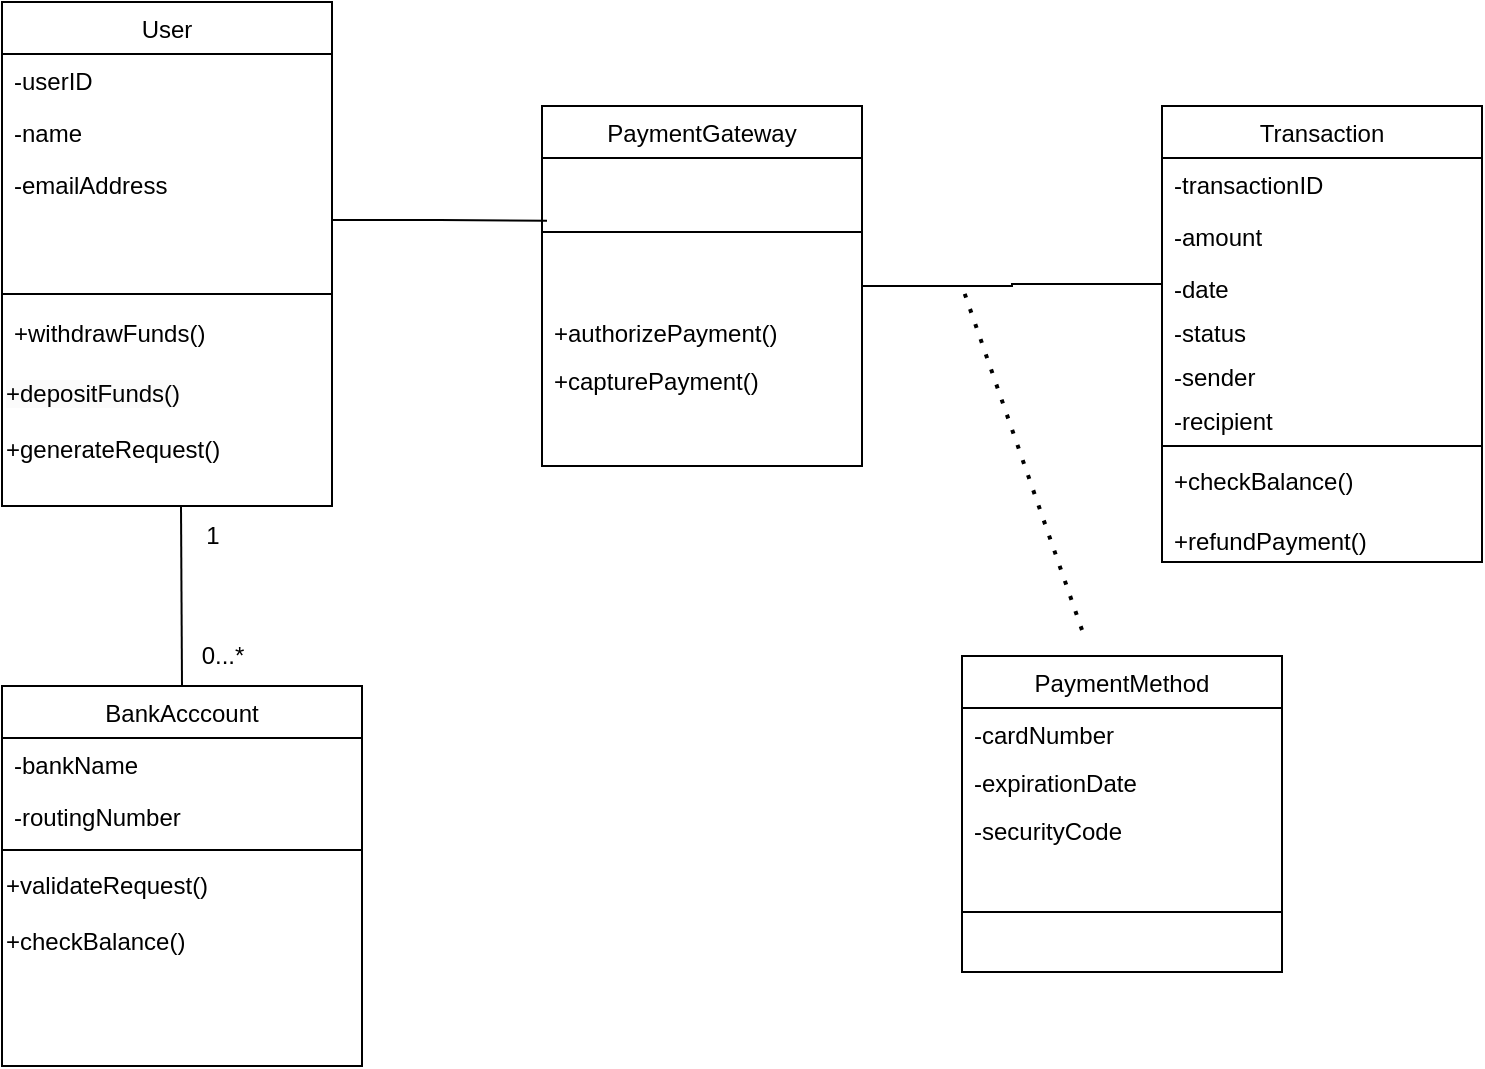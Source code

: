 <mxfile version="24.0.7" type="github">
  <diagram id="C5RBs43oDa-KdzZeNtuy" name="Page-1">
    <mxGraphModel dx="563" dy="1519" grid="1" gridSize="10" guides="1" tooltips="1" connect="1" arrows="1" fold="1" page="1" pageScale="1" pageWidth="827" pageHeight="1169" math="0" shadow="0">
      <root>
        <mxCell id="WIyWlLk6GJQsqaUBKTNV-0" />
        <mxCell id="WIyWlLk6GJQsqaUBKTNV-1" parent="WIyWlLk6GJQsqaUBKTNV-0" />
        <mxCell id="zkfFHV4jXpPFQw0GAbJ--0" value="User" style="swimlane;fontStyle=0;align=center;verticalAlign=top;childLayout=stackLayout;horizontal=1;startSize=26;horizontalStack=0;resizeParent=1;resizeLast=0;collapsible=1;marginBottom=0;rounded=0;shadow=0;strokeWidth=1;" parent="WIyWlLk6GJQsqaUBKTNV-1" vertex="1">
          <mxGeometry x="80" y="-2" width="165" height="252" as="geometry">
            <mxRectangle x="230" y="140" width="160" height="26" as="alternateBounds" />
          </mxGeometry>
        </mxCell>
        <mxCell id="zkfFHV4jXpPFQw0GAbJ--1" value="-userID" style="text;align=left;verticalAlign=top;spacingLeft=4;spacingRight=4;overflow=hidden;rotatable=0;points=[[0,0.5],[1,0.5]];portConstraint=eastwest;" parent="zkfFHV4jXpPFQw0GAbJ--0" vertex="1">
          <mxGeometry y="26" width="165" height="26" as="geometry" />
        </mxCell>
        <mxCell id="zkfFHV4jXpPFQw0GAbJ--2" value="-name" style="text;align=left;verticalAlign=top;spacingLeft=4;spacingRight=4;overflow=hidden;rotatable=0;points=[[0,0.5],[1,0.5]];portConstraint=eastwest;rounded=0;shadow=0;html=0;" parent="zkfFHV4jXpPFQw0GAbJ--0" vertex="1">
          <mxGeometry y="52" width="165" height="26" as="geometry" />
        </mxCell>
        <mxCell id="laDv-fftoTVkRdgmOU4j-78" style="edgeStyle=orthogonalEdgeStyle;rounded=0;orthogonalLoop=1;jettySize=auto;html=1;exitX=1;exitY=0.5;exitDx=0;exitDy=0;endArrow=none;endFill=0;" parent="zkfFHV4jXpPFQw0GAbJ--0" source="zkfFHV4jXpPFQw0GAbJ--3" edge="1">
          <mxGeometry relative="1" as="geometry">
            <mxPoint x="272.5" y="109.429" as="targetPoint" />
          </mxGeometry>
        </mxCell>
        <mxCell id="zkfFHV4jXpPFQw0GAbJ--3" value="-emailAddress&#xa;" style="text;align=left;verticalAlign=top;spacingLeft=4;spacingRight=4;overflow=hidden;rotatable=0;points=[[0,0.5],[1,0.5]];portConstraint=eastwest;rounded=0;shadow=0;html=0;" parent="zkfFHV4jXpPFQw0GAbJ--0" vertex="1">
          <mxGeometry y="78" width="165" height="62" as="geometry" />
        </mxCell>
        <mxCell id="zkfFHV4jXpPFQw0GAbJ--4" value="" style="line;html=1;strokeWidth=1;align=left;verticalAlign=middle;spacingTop=-1;spacingLeft=3;spacingRight=3;rotatable=0;labelPosition=right;points=[];portConstraint=eastwest;" parent="zkfFHV4jXpPFQw0GAbJ--0" vertex="1">
          <mxGeometry y="140" width="165" height="12" as="geometry" />
        </mxCell>
        <mxCell id="laDv-fftoTVkRdgmOU4j-74" value="+withdrawFunds()" style="text;align=left;verticalAlign=top;spacingLeft=4;spacingRight=4;overflow=hidden;rotatable=0;points=[[0,0.5],[1,0.5]];portConstraint=eastwest;" parent="zkfFHV4jXpPFQw0GAbJ--0" vertex="1">
          <mxGeometry y="152" width="165" height="30" as="geometry" />
        </mxCell>
        <mxCell id="laDv-fftoTVkRdgmOU4j-72" value="&lt;span style=&quot;color: rgb(0, 0, 0); font-family: Helvetica; font-size: 12px; font-style: normal; font-variant-ligatures: normal; font-variant-caps: normal; font-weight: 400; letter-spacing: normal; orphans: 2; text-align: left; text-indent: 0px; text-transform: none; widows: 2; word-spacing: 0px; -webkit-text-stroke-width: 0px; white-space: nowrap; background-color: rgb(251, 251, 251); text-decoration-thickness: initial; text-decoration-style: initial; text-decoration-color: initial; display: inline !important; float: none;&quot;&gt;+depositFunds()&lt;/span&gt;" style="text;whiteSpace=wrap;html=1;" parent="zkfFHV4jXpPFQw0GAbJ--0" vertex="1">
          <mxGeometry y="182" width="165" height="28" as="geometry" />
        </mxCell>
        <mxCell id="yTBWM126ibk34fPm-R7g-1" value="&lt;span style=&quot;text-wrap: nowrap;&quot;&gt;+generateRequest()&lt;/span&gt;" style="text;whiteSpace=wrap;html=1;" parent="zkfFHV4jXpPFQw0GAbJ--0" vertex="1">
          <mxGeometry y="210" width="165" height="28" as="geometry" />
        </mxCell>
        <mxCell id="zkfFHV4jXpPFQw0GAbJ--6" value="BankAcccount" style="swimlane;fontStyle=0;align=center;verticalAlign=top;childLayout=stackLayout;horizontal=1;startSize=26;horizontalStack=0;resizeParent=1;resizeLast=0;collapsible=1;marginBottom=0;rounded=0;shadow=0;strokeWidth=1;" parent="WIyWlLk6GJQsqaUBKTNV-1" vertex="1">
          <mxGeometry x="80" y="340" width="180" height="190" as="geometry">
            <mxRectangle x="130" y="380" width="160" height="26" as="alternateBounds" />
          </mxGeometry>
        </mxCell>
        <mxCell id="zkfFHV4jXpPFQw0GAbJ--7" value="-bankName" style="text;align=left;verticalAlign=top;spacingLeft=4;spacingRight=4;overflow=hidden;rotatable=0;points=[[0,0.5],[1,0.5]];portConstraint=eastwest;" parent="zkfFHV4jXpPFQw0GAbJ--6" vertex="1">
          <mxGeometry y="26" width="180" height="26" as="geometry" />
        </mxCell>
        <mxCell id="zkfFHV4jXpPFQw0GAbJ--8" value="-routingNumber" style="text;align=left;verticalAlign=top;spacingLeft=4;spacingRight=4;overflow=hidden;rotatable=0;points=[[0,0.5],[1,0.5]];portConstraint=eastwest;rounded=0;shadow=0;html=0;" parent="zkfFHV4jXpPFQw0GAbJ--6" vertex="1">
          <mxGeometry y="52" width="180" height="26" as="geometry" />
        </mxCell>
        <mxCell id="zkfFHV4jXpPFQw0GAbJ--9" value="" style="line;html=1;strokeWidth=1;align=left;verticalAlign=middle;spacingTop=-1;spacingLeft=3;spacingRight=3;rotatable=0;labelPosition=right;points=[];portConstraint=eastwest;" parent="zkfFHV4jXpPFQw0GAbJ--6" vertex="1">
          <mxGeometry y="78" width="180" height="8" as="geometry" />
        </mxCell>
        <mxCell id="yTBWM126ibk34fPm-R7g-2" value="&lt;span style=&quot;text-wrap: nowrap;&quot;&gt;+validateRequest()&lt;/span&gt;" style="text;whiteSpace=wrap;html=1;" parent="zkfFHV4jXpPFQw0GAbJ--6" vertex="1">
          <mxGeometry y="86" width="180" height="28" as="geometry" />
        </mxCell>
        <mxCell id="yTBWM126ibk34fPm-R7g-4" value="&lt;span style=&quot;text-wrap: nowrap;&quot;&gt;+checkBalance()&lt;/span&gt;" style="text;whiteSpace=wrap;html=1;" parent="zkfFHV4jXpPFQw0GAbJ--6" vertex="1">
          <mxGeometry y="114" width="180" height="28" as="geometry" />
        </mxCell>
        <mxCell id="laDv-fftoTVkRdgmOU4j-6" value="Transaction" style="swimlane;fontStyle=0;align=center;verticalAlign=top;childLayout=stackLayout;horizontal=1;startSize=26;horizontalStack=0;resizeParent=1;resizeLast=0;collapsible=1;marginBottom=0;rounded=0;shadow=0;strokeWidth=1;" parent="WIyWlLk6GJQsqaUBKTNV-1" vertex="1">
          <mxGeometry x="660" y="50" width="160" height="228" as="geometry">
            <mxRectangle x="230" y="140" width="160" height="26" as="alternateBounds" />
          </mxGeometry>
        </mxCell>
        <mxCell id="laDv-fftoTVkRdgmOU4j-7" value="-transactionID" style="text;align=left;verticalAlign=top;spacingLeft=4;spacingRight=4;overflow=hidden;rotatable=0;points=[[0,0.5],[1,0.5]];portConstraint=eastwest;" parent="laDv-fftoTVkRdgmOU4j-6" vertex="1">
          <mxGeometry y="26" width="160" height="26" as="geometry" />
        </mxCell>
        <mxCell id="laDv-fftoTVkRdgmOU4j-8" value="-amount" style="text;align=left;verticalAlign=top;spacingLeft=4;spacingRight=4;overflow=hidden;rotatable=0;points=[[0,0.5],[1,0.5]];portConstraint=eastwest;rounded=0;shadow=0;html=0;" parent="laDv-fftoTVkRdgmOU4j-6" vertex="1">
          <mxGeometry y="52" width="160" height="26" as="geometry" />
        </mxCell>
        <mxCell id="laDv-fftoTVkRdgmOU4j-9" value="-date&#xa;" style="text;align=left;verticalAlign=top;spacingLeft=4;spacingRight=4;overflow=hidden;rotatable=0;points=[[0,0.5],[1,0.5]];portConstraint=eastwest;rounded=0;shadow=0;html=0;" parent="laDv-fftoTVkRdgmOU4j-6" vertex="1">
          <mxGeometry y="78" width="160" height="22" as="geometry" />
        </mxCell>
        <mxCell id="laDv-fftoTVkRdgmOU4j-19" value="-status" style="text;align=left;verticalAlign=top;spacingLeft=4;spacingRight=4;overflow=hidden;rotatable=0;points=[[0,0.5],[1,0.5]];portConstraint=eastwest;rounded=0;shadow=0;html=0;" parent="laDv-fftoTVkRdgmOU4j-6" vertex="1">
          <mxGeometry y="100" width="160" height="22" as="geometry" />
        </mxCell>
        <mxCell id="laDv-fftoTVkRdgmOU4j-20" value="-sender" style="text;align=left;verticalAlign=top;spacingLeft=4;spacingRight=4;overflow=hidden;rotatable=0;points=[[0,0.5],[1,0.5]];portConstraint=eastwest;rounded=0;shadow=0;html=0;" parent="laDv-fftoTVkRdgmOU4j-6" vertex="1">
          <mxGeometry y="122" width="160" height="22" as="geometry" />
        </mxCell>
        <mxCell id="laDv-fftoTVkRdgmOU4j-21" value="-recipient" style="text;align=left;verticalAlign=top;spacingLeft=4;spacingRight=4;overflow=hidden;rotatable=0;points=[[0,0.5],[1,0.5]];portConstraint=eastwest;rounded=0;shadow=0;html=0;" parent="laDv-fftoTVkRdgmOU4j-6" vertex="1">
          <mxGeometry y="144" width="160" height="22" as="geometry" />
        </mxCell>
        <mxCell id="laDv-fftoTVkRdgmOU4j-10" value="" style="line;html=1;strokeWidth=1;align=left;verticalAlign=middle;spacingTop=-1;spacingLeft=3;spacingRight=3;rotatable=0;labelPosition=right;points=[];portConstraint=eastwest;" parent="laDv-fftoTVkRdgmOU4j-6" vertex="1">
          <mxGeometry y="166" width="160" height="8" as="geometry" />
        </mxCell>
        <mxCell id="laDv-fftoTVkRdgmOU4j-46" value="+checkBalance()" style="text;align=left;verticalAlign=top;spacingLeft=4;spacingRight=4;overflow=hidden;rotatable=0;points=[[0,0.5],[1,0.5]];portConstraint=eastwest;" parent="laDv-fftoTVkRdgmOU4j-6" vertex="1">
          <mxGeometry y="174" width="160" height="30" as="geometry" />
        </mxCell>
        <mxCell id="laDv-fftoTVkRdgmOU4j-80" value="+refundPayment()" style="text;align=left;verticalAlign=top;spacingLeft=4;spacingRight=4;overflow=hidden;rotatable=0;points=[[0,0.5],[1,0.5]];portConstraint=eastwest;" parent="laDv-fftoTVkRdgmOU4j-6" vertex="1">
          <mxGeometry y="204" width="160" height="24" as="geometry" />
        </mxCell>
        <mxCell id="laDv-fftoTVkRdgmOU4j-23" value="PaymentMethod" style="swimlane;fontStyle=0;align=center;verticalAlign=top;childLayout=stackLayout;horizontal=1;startSize=26;horizontalStack=0;resizeParent=1;resizeLast=0;collapsible=1;marginBottom=0;rounded=0;shadow=0;strokeWidth=1;" parent="WIyWlLk6GJQsqaUBKTNV-1" vertex="1">
          <mxGeometry x="560" y="325" width="160" height="158" as="geometry">
            <mxRectangle x="340" y="380" width="170" height="26" as="alternateBounds" />
          </mxGeometry>
        </mxCell>
        <mxCell id="laDv-fftoTVkRdgmOU4j-24" value="-cardNumber" style="text;align=left;verticalAlign=top;spacingLeft=4;spacingRight=4;overflow=hidden;rotatable=0;points=[[0,0.5],[1,0.5]];portConstraint=eastwest;" parent="laDv-fftoTVkRdgmOU4j-23" vertex="1">
          <mxGeometry y="26" width="160" height="24" as="geometry" />
        </mxCell>
        <mxCell id="laDv-fftoTVkRdgmOU4j-25" value="-expirationDate" style="text;align=left;verticalAlign=top;spacingLeft=4;spacingRight=4;overflow=hidden;rotatable=0;points=[[0,0.5],[1,0.5]];portConstraint=eastwest;" parent="laDv-fftoTVkRdgmOU4j-23" vertex="1">
          <mxGeometry y="50" width="160" height="24" as="geometry" />
        </mxCell>
        <mxCell id="laDv-fftoTVkRdgmOU4j-26" value="-securityCode" style="text;align=left;verticalAlign=top;spacingLeft=4;spacingRight=4;overflow=hidden;rotatable=0;points=[[0,0.5],[1,0.5]];portConstraint=eastwest;" parent="laDv-fftoTVkRdgmOU4j-23" vertex="1">
          <mxGeometry y="74" width="160" height="24" as="geometry" />
        </mxCell>
        <mxCell id="laDv-fftoTVkRdgmOU4j-27" value="" style="line;html=1;strokeWidth=1;align=left;verticalAlign=middle;spacingTop=-1;spacingLeft=3;spacingRight=3;rotatable=0;labelPosition=right;points=[];portConstraint=eastwest;" parent="laDv-fftoTVkRdgmOU4j-23" vertex="1">
          <mxGeometry y="98" width="160" height="60" as="geometry" />
        </mxCell>
        <mxCell id="laDv-fftoTVkRdgmOU4j-81" style="edgeStyle=orthogonalEdgeStyle;rounded=0;orthogonalLoop=1;jettySize=auto;html=1;exitX=1;exitY=0.5;exitDx=0;exitDy=0;entryX=0;entryY=0.5;entryDx=0;entryDy=0;endArrow=none;endFill=0;" parent="WIyWlLk6GJQsqaUBKTNV-1" source="laDv-fftoTVkRdgmOU4j-28" target="laDv-fftoTVkRdgmOU4j-9" edge="1">
          <mxGeometry relative="1" as="geometry" />
        </mxCell>
        <mxCell id="laDv-fftoTVkRdgmOU4j-28" value="PaymentGateway" style="swimlane;fontStyle=0;align=center;verticalAlign=top;childLayout=stackLayout;horizontal=1;startSize=26;horizontalStack=0;resizeParent=1;resizeLast=0;collapsible=1;marginBottom=0;rounded=0;shadow=0;strokeWidth=1;" parent="WIyWlLk6GJQsqaUBKTNV-1" vertex="1">
          <mxGeometry x="350" y="50" width="160" height="180" as="geometry">
            <mxRectangle x="340" y="380" width="170" height="26" as="alternateBounds" />
          </mxGeometry>
        </mxCell>
        <mxCell id="laDv-fftoTVkRdgmOU4j-32" value="" style="line;html=1;strokeWidth=1;align=left;verticalAlign=middle;spacingTop=-1;spacingLeft=3;spacingRight=3;rotatable=0;labelPosition=right;points=[];portConstraint=eastwest;" parent="laDv-fftoTVkRdgmOU4j-28" vertex="1">
          <mxGeometry y="26" width="160" height="74" as="geometry" />
        </mxCell>
        <mxCell id="laDv-fftoTVkRdgmOU4j-29" value="+authorizePayment()" style="text;align=left;verticalAlign=top;spacingLeft=4;spacingRight=4;overflow=hidden;rotatable=0;points=[[0,0.5],[1,0.5]];portConstraint=eastwest;" parent="laDv-fftoTVkRdgmOU4j-28" vertex="1">
          <mxGeometry y="100" width="160" height="24" as="geometry" />
        </mxCell>
        <mxCell id="laDv-fftoTVkRdgmOU4j-30" value="+capturePayment()" style="text;align=left;verticalAlign=top;spacingLeft=4;spacingRight=4;overflow=hidden;rotatable=0;points=[[0,0.5],[1,0.5]];portConstraint=eastwest;" parent="laDv-fftoTVkRdgmOU4j-28" vertex="1">
          <mxGeometry y="124" width="160" height="24" as="geometry" />
        </mxCell>
        <mxCell id="laDv-fftoTVkRdgmOU4j-41" value="" style="endArrow=none;dashed=1;html=1;dashPattern=1 3;strokeWidth=2;rounded=0;exitX=0.25;exitY=0;exitDx=0;exitDy=0;" parent="WIyWlLk6GJQsqaUBKTNV-1" edge="1">
          <mxGeometry width="50" height="50" relative="1" as="geometry">
            <mxPoint x="620" y="312" as="sourcePoint" />
            <mxPoint x="560" y="140" as="targetPoint" />
            <Array as="points" />
          </mxGeometry>
        </mxCell>
        <mxCell id="laDv-fftoTVkRdgmOU4j-65" value="1" style="text;html=1;align=center;verticalAlign=middle;resizable=0;points=[];autosize=1;strokeColor=none;fillColor=none;" parent="WIyWlLk6GJQsqaUBKTNV-1" vertex="1">
          <mxGeometry x="170" y="250" width="30" height="30" as="geometry" />
        </mxCell>
        <mxCell id="laDv-fftoTVkRdgmOU4j-67" value="0...*" style="text;html=1;align=center;verticalAlign=middle;resizable=0;points=[];autosize=1;strokeColor=none;fillColor=none;" parent="WIyWlLk6GJQsqaUBKTNV-1" vertex="1">
          <mxGeometry x="170" y="310" width="40" height="30" as="geometry" />
        </mxCell>
        <mxCell id="OW5bOh2Cm540LPj02XYQ-3" style="edgeStyle=orthogonalEdgeStyle;rounded=0;orthogonalLoop=1;jettySize=auto;html=1;entryX=0.333;entryY=0.2;entryDx=0;entryDy=0;entryPerimeter=0;endArrow=none;endFill=0;exitX=0.5;exitY=0;exitDx=0;exitDy=0;" edge="1" parent="WIyWlLk6GJQsqaUBKTNV-1" source="zkfFHV4jXpPFQw0GAbJ--6">
          <mxGeometry relative="1" as="geometry">
            <mxPoint x="169.5" y="330" as="sourcePoint" />
            <mxPoint x="169.5" y="250" as="targetPoint" />
          </mxGeometry>
        </mxCell>
      </root>
    </mxGraphModel>
  </diagram>
</mxfile>
